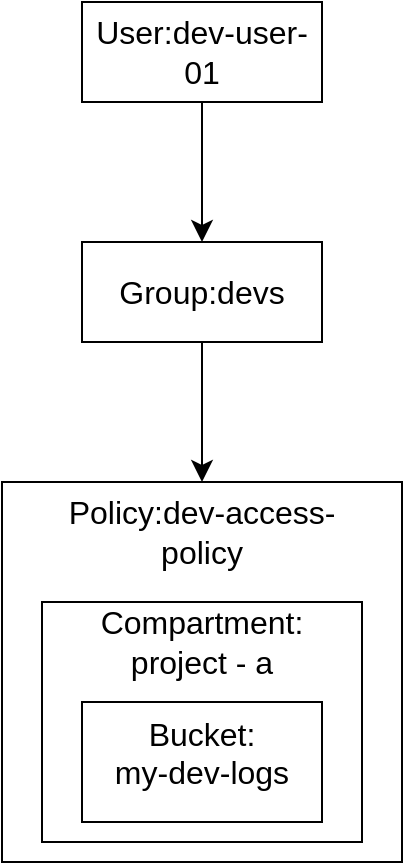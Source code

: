 <mxfile version="28.0.7">
  <diagram name="Page-1" id="vauozxGJ5yYf0STEX7XB">
    <mxGraphModel dx="707" dy="802" grid="1" gridSize="10" guides="1" tooltips="1" connect="1" arrows="1" fold="1" page="1" pageScale="1" pageWidth="850" pageHeight="1100" math="0" shadow="0">
      <root>
        <mxCell id="0" />
        <mxCell id="1" parent="0" />
        <mxCell id="XdJ5TNKse6OLsfkS07Lu-5" style="edgeStyle=none;curved=1;rounded=0;orthogonalLoop=1;jettySize=auto;html=1;exitX=0.5;exitY=1;exitDx=0;exitDy=0;fontSize=12;startSize=8;endSize=8;" edge="1" parent="1" source="XdJ5TNKse6OLsfkS07Lu-2" target="XdJ5TNKse6OLsfkS07Lu-3">
          <mxGeometry relative="1" as="geometry" />
        </mxCell>
        <mxCell id="XdJ5TNKse6OLsfkS07Lu-2" value="" style="rounded=0;whiteSpace=wrap;html=1;" vertex="1" parent="1">
          <mxGeometry x="280" y="40" width="120" height="50" as="geometry" />
        </mxCell>
        <mxCell id="XdJ5TNKse6OLsfkS07Lu-11" style="edgeStyle=none;curved=1;rounded=0;orthogonalLoop=1;jettySize=auto;html=1;exitX=0.5;exitY=1;exitDx=0;exitDy=0;fontSize=12;startSize=8;endSize=8;" edge="1" parent="1" source="XdJ5TNKse6OLsfkS07Lu-3" target="XdJ5TNKse6OLsfkS07Lu-9">
          <mxGeometry relative="1" as="geometry" />
        </mxCell>
        <mxCell id="XdJ5TNKse6OLsfkS07Lu-3" value="" style="rounded=0;whiteSpace=wrap;html=1;" vertex="1" parent="1">
          <mxGeometry x="280" y="160" width="120" height="50" as="geometry" />
        </mxCell>
        <mxCell id="XdJ5TNKse6OLsfkS07Lu-6" style="edgeStyle=none;curved=1;rounded=0;orthogonalLoop=1;jettySize=auto;html=1;exitX=0.25;exitY=1;exitDx=0;exitDy=0;fontSize=12;startSize=8;endSize=8;" edge="1" parent="1" source="XdJ5TNKse6OLsfkS07Lu-2" target="XdJ5TNKse6OLsfkS07Lu-2">
          <mxGeometry relative="1" as="geometry" />
        </mxCell>
        <mxCell id="XdJ5TNKse6OLsfkS07Lu-7" style="edgeStyle=none;curved=1;rounded=0;orthogonalLoop=1;jettySize=auto;html=1;exitX=0;exitY=1;exitDx=0;exitDy=0;fontSize=12;startSize=8;endSize=8;" edge="1" parent="1" source="XdJ5TNKse6OLsfkS07Lu-2" target="XdJ5TNKse6OLsfkS07Lu-2">
          <mxGeometry relative="1" as="geometry" />
        </mxCell>
        <mxCell id="XdJ5TNKse6OLsfkS07Lu-9" value="" style="rounded=0;whiteSpace=wrap;html=1;" vertex="1" parent="1">
          <mxGeometry x="240" y="280" width="200" height="190" as="geometry" />
        </mxCell>
        <mxCell id="XdJ5TNKse6OLsfkS07Lu-13" value="" style="rounded=0;whiteSpace=wrap;html=1;" vertex="1" parent="1">
          <mxGeometry x="260" y="340" width="160" height="120" as="geometry" />
        </mxCell>
        <mxCell id="XdJ5TNKse6OLsfkS07Lu-12" value="" style="rounded=0;whiteSpace=wrap;html=1;" vertex="1" parent="1">
          <mxGeometry x="280" y="390" width="120" height="60" as="geometry" />
        </mxCell>
        <mxCell id="XdJ5TNKse6OLsfkS07Lu-14" value="Policy:dev-access-policy" style="text;strokeColor=none;fillColor=none;html=1;align=center;verticalAlign=middle;whiteSpace=wrap;rounded=0;fontSize=16;" vertex="1" parent="1">
          <mxGeometry x="260" y="290" width="160" height="30" as="geometry" />
        </mxCell>
        <mxCell id="XdJ5TNKse6OLsfkS07Lu-15" value="Compartment:&lt;div&gt;project - a&lt;/div&gt;" style="text;strokeColor=none;fillColor=none;html=1;align=center;verticalAlign=middle;whiteSpace=wrap;rounded=0;fontSize=16;" vertex="1" parent="1">
          <mxGeometry x="270" y="340" width="140" height="40" as="geometry" />
        </mxCell>
        <mxCell id="XdJ5TNKse6OLsfkS07Lu-16" value="Bucket:&lt;div&gt;my-dev-logs&lt;div&gt;&lt;br&gt;&lt;/div&gt;&lt;/div&gt;" style="text;strokeColor=none;fillColor=none;html=1;align=center;verticalAlign=middle;whiteSpace=wrap;rounded=0;fontSize=16;" vertex="1" parent="1">
          <mxGeometry x="280" y="410" width="120" height="30" as="geometry" />
        </mxCell>
        <mxCell id="XdJ5TNKse6OLsfkS07Lu-18" value="User:dev-user-01" style="text;strokeColor=none;fillColor=none;html=1;align=center;verticalAlign=middle;whiteSpace=wrap;rounded=0;fontSize=16;" vertex="1" parent="1">
          <mxGeometry x="285" y="52.5" width="110" height="25" as="geometry" />
        </mxCell>
        <mxCell id="XdJ5TNKse6OLsfkS07Lu-19" value="Group:devs" style="text;strokeColor=none;fillColor=none;html=1;align=center;verticalAlign=middle;whiteSpace=wrap;rounded=0;fontSize=16;" vertex="1" parent="1">
          <mxGeometry x="300" y="170" width="80" height="30" as="geometry" />
        </mxCell>
      </root>
    </mxGraphModel>
  </diagram>
</mxfile>

